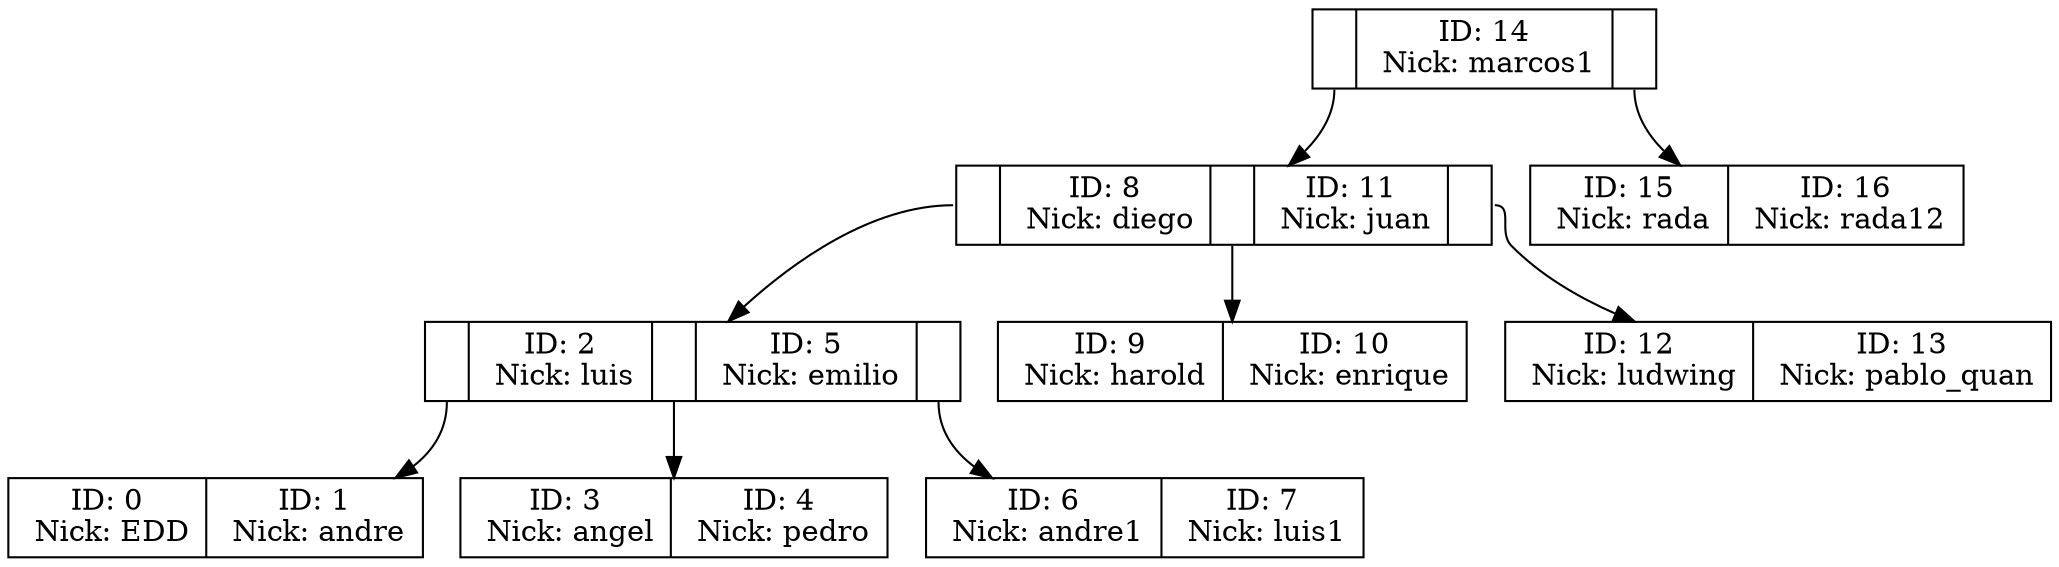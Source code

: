 digraph G {
node[shape=record]
		//Agregar Nodos Rama
R0x1350052d0[label="<C1>|ID: 14\n Nick: marcos1|<C2>"];
R0x135005250[label="<C1>|ID: 8\n Nick: diego|<C2>|ID: 11\n Nick: juan|<C3>"];
R0x1350046b0[label="<C1>|ID: 2\n Nick: luis|<C2>|ID: 5\n Nick: emilio|<C3>"];
R0x13460cbd0[label="ID: 0\n Nick: EDD|ID: 1\n Nick: andre"];
R0x13460d0f0[label="ID: 3\n Nick: angel|ID: 4\n Nick: pedro"];
R0x1350045f0[label="ID: 6\n Nick: andre1|ID: 7\n Nick: luis1"];
R0x135004c50[label="ID: 9\n Nick: harold|ID: 10\n Nick: enrique"];
R0x135005190[label="ID: 12\n Nick: ludwing|ID: 13\n Nick: pablo_quan"];
R0x135005030[label="ID: 15\n Nick: rada|ID: 16\n Nick: rada12"];
		//Agregar conexiones
R0x1350052d0:C1->R0x135005250;
R0x135005250:C1->R0x1350046b0;
R0x1350046b0:C1->R0x13460cbd0;
R0x1350046b0:C2->R0x13460d0f0;
R0x1350046b0:C3->R0x1350045f0;
R0x135005250:C2->R0x135004c50;
R0x135005250:C3->R0x135005190;
R0x1350052d0:C2->R0x135005030;
}